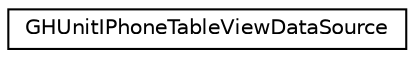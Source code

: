 digraph G
{
  edge [fontname="Helvetica",fontsize="10",labelfontname="Helvetica",labelfontsize="10"];
  node [fontname="Helvetica",fontsize="10",shape=record];
  rankdir="LR";
  Node1 [label="GHUnitIPhoneTableViewDataSource",height=0.2,width=0.4,color="black", fillcolor="white", style="filled",URL="$interface_g_h_unit_i_phone_table_view_data_source.html"];
}
